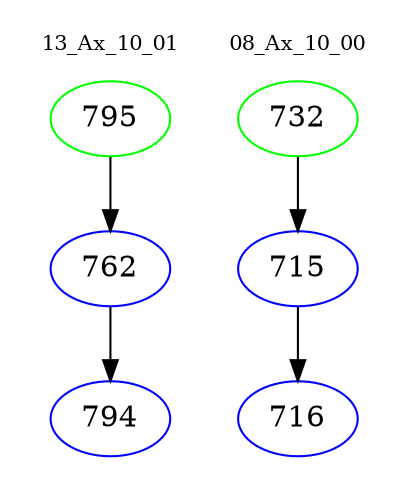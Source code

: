 digraph{
subgraph cluster_0 {
color = white
label = "13_Ax_10_01";
fontsize=10;
T0_795 [label="795", color="green"]
T0_795 -> T0_762 [color="black"]
T0_762 [label="762", color="blue"]
T0_762 -> T0_794 [color="black"]
T0_794 [label="794", color="blue"]
}
subgraph cluster_1 {
color = white
label = "08_Ax_10_00";
fontsize=10;
T1_732 [label="732", color="green"]
T1_732 -> T1_715 [color="black"]
T1_715 [label="715", color="blue"]
T1_715 -> T1_716 [color="black"]
T1_716 [label="716", color="blue"]
}
}

